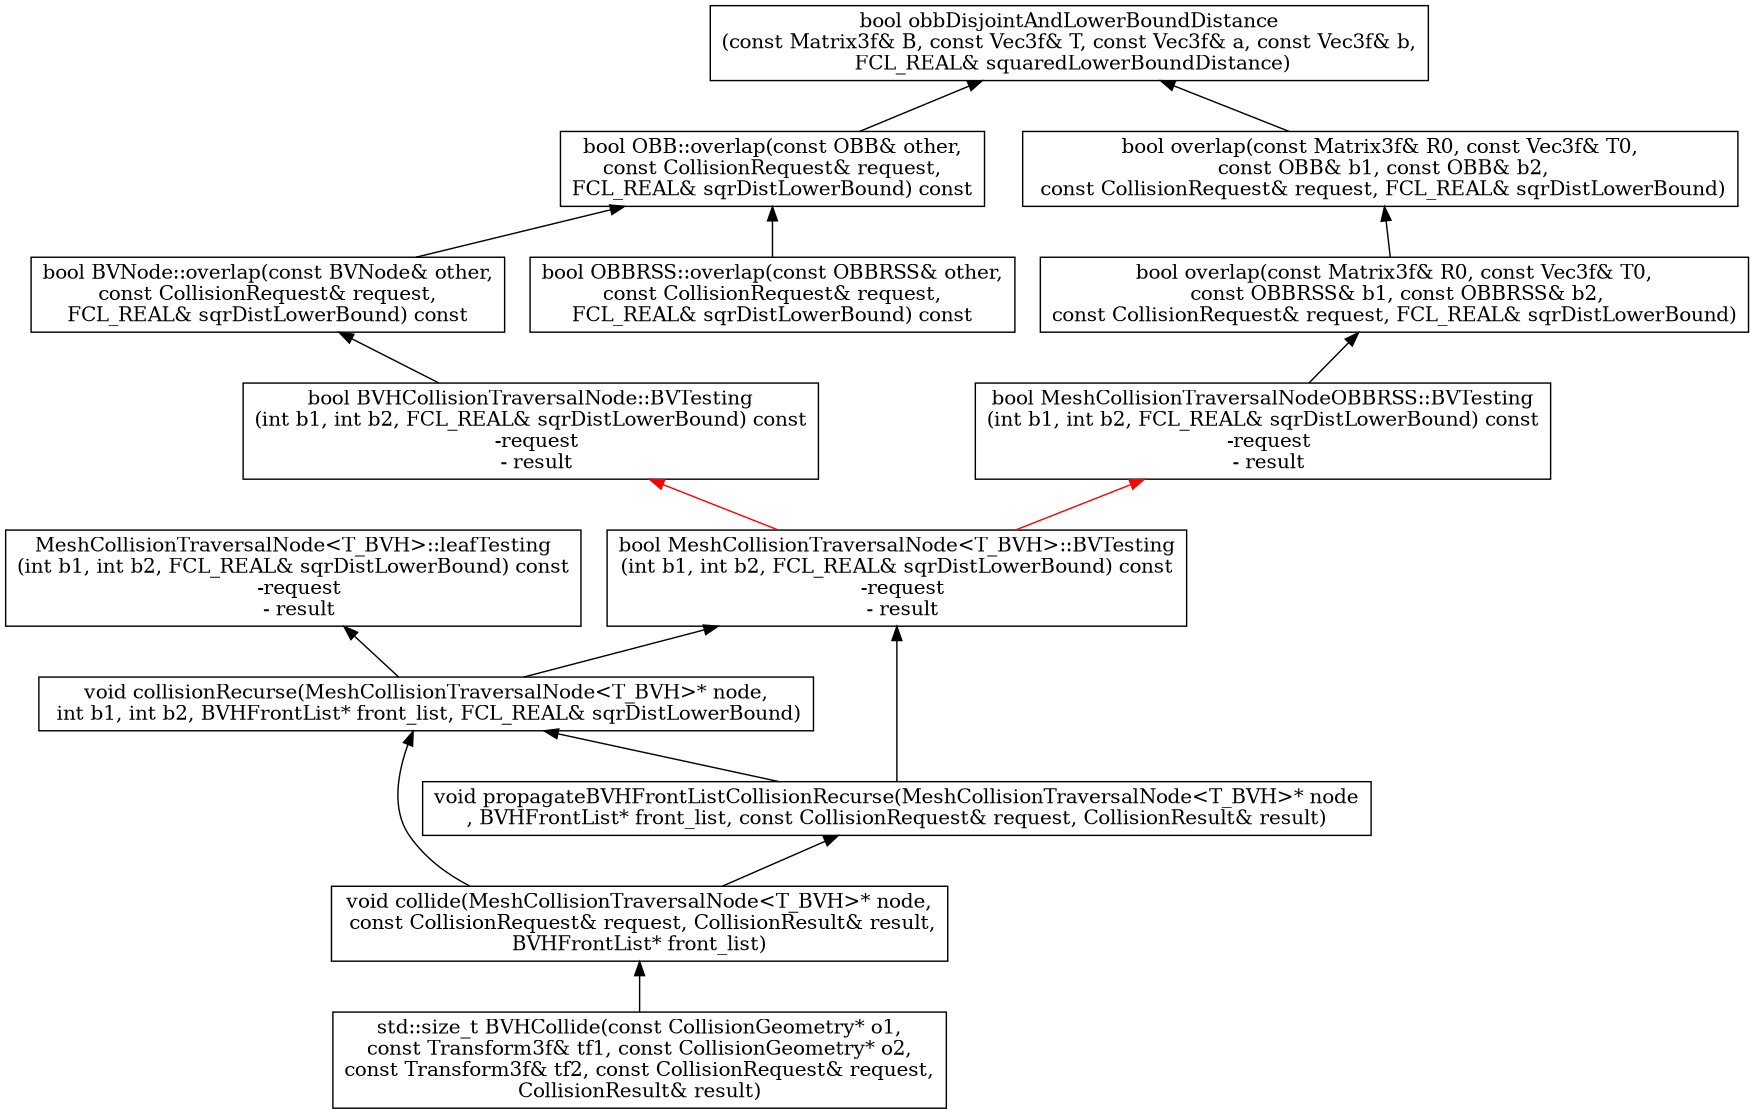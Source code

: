 digraph CD  {

	rankdir = BT
	compound=true
        size = 11.7

        "std::size_t BVHCollide(const CollisionGeometry* o1,\nconst Transform3f& tf1, const CollisionGeometry* o2,\nconst Transform3f& tf2, const CollisionRequest& request,\nCollisionResult& result)" [shape = box]
        "bool OBB::overlap(const OBB& other,\nconst CollisionRequest& request,\nFCL_REAL& sqrDistLowerBound) const" [shape = box]
        "bool OBBRSS::overlap(const OBBRSS& other,\nconst CollisionRequest& request,\nFCL_REAL& sqrDistLowerBound) const" [shape = box]
        "bool overlap(const Matrix3f& R0, const Vec3f& T0,\n const OBB& b1, const OBB& b2,\n const CollisionRequest& request, FCL_REAL& sqrDistLowerBound)" [shape = box]
        "bool overlap(const Matrix3f& R0, const Vec3f& T0,\n const OBBRSS& b1, const OBBRSS& b2,\nconst CollisionRequest& request, FCL_REAL& sqrDistLowerBound)" [shape = box]
        "bool BVNode::overlap(const BVNode& other,\nconst CollisionRequest& request,\nFCL_REAL& sqrDistLowerBound) const" [shape = box]
        "bool BVHCollisionTraversalNode::BVTesting\n(int b1, int b2, FCL_REAL& sqrDistLowerBound) const\n  -request\n  - result" [shape = box]
        "bool MeshCollisionTraversalNode<T_BVH>::BVTesting\n(int b1, int b2, FCL_REAL& sqrDistLowerBound) const\n  -request\n  - result" [shape = box]
        "void collide(MeshCollisionTraversalNode<T_BVH>* node,\n const CollisionRequest& request, CollisionResult& result,\nBVHFrontList* front_list)" [shape = box]
        "void collisionRecurse(MeshCollisionTraversalNode<T_BVH>* node,\n int b1, int b2, BVHFrontList* front_list, FCL_REAL& sqrDistLowerBound)" [shape = box]
        "void propagateBVHFrontListCollisionRecurse(MeshCollisionTraversalNode<T_BVH>* node\n, BVHFrontList* front_list, const CollisionRequest& request, CollisionResult& result)" [shape = box]
        "bool MeshCollisionTraversalNodeOBBRSS::BVTesting\n(int b1, int b2, FCL_REAL& sqrDistLowerBound) const\n  -request\n  - result" [shape = box]
        "MeshCollisionTraversalNode<T_BVH>::leafTesting\n(int b1, int b2, FCL_REAL& sqrDistLowerBound) const\n  -request\n  - result" [shape = box]
        "bool obbDisjointAndLowerBoundDistance\n(const Matrix3f& B, const Vec3f& T, const Vec3f& a, const Vec3f& b,\n FCL_REAL& squaredLowerBoundDistance)" [shape = box]

         "std::size_t BVHCollide(const CollisionGeometry* o1,\nconst Transform3f& tf1, const CollisionGeometry* o2,\nconst Transform3f& tf2, const CollisionRequest& request,\nCollisionResult& result)" -> "void collide(MeshCollisionTraversalNode<T_BVH>* node,\n const CollisionRequest& request, CollisionResult& result,\nBVHFrontList* front_list)"
        "bool OBB::overlap(const OBB& other,\nconst CollisionRequest& request,\nFCL_REAL& sqrDistLowerBound) const" -> "bool obbDisjointAndLowerBoundDistance\n(const Matrix3f& B, const Vec3f& T, const Vec3f& a, const Vec3f& b,\n FCL_REAL& squaredLowerBoundDistance)"
        "bool overlap(const Matrix3f& R0, const Vec3f& T0,\n const OBB& b1, const OBB& b2,\n const CollisionRequest& request, FCL_REAL& sqrDistLowerBound)" -> "bool obbDisjointAndLowerBoundDistance\n(const Matrix3f& B, const Vec3f& T, const Vec3f& a, const Vec3f& b,\n FCL_REAL& squaredLowerBoundDistance)"
        "bool overlap(const Matrix3f& R0, const Vec3f& T0,\n const OBBRSS& b1, const OBBRSS& b2,\nconst CollisionRequest& request, FCL_REAL& sqrDistLowerBound)" -> "bool overlap(const Matrix3f& R0, const Vec3f& T0,\n const OBB& b1, const OBB& b2,\n const CollisionRequest& request, FCL_REAL& sqrDistLowerBound)"
        "void collide(MeshCollisionTraversalNode<T_BVH>* node,\n const CollisionRequest& request, CollisionResult& result,\nBVHFrontList* front_list)"-> "void propagateBVHFrontListCollisionRecurse(MeshCollisionTraversalNode<T_BVH>* node\n, BVHFrontList* front_list, const CollisionRequest& request, CollisionResult& result)"
        "void collide(MeshCollisionTraversalNode<T_BVH>* node,\n const CollisionRequest& request, CollisionResult& result,\nBVHFrontList* front_list)" -> "void collisionRecurse(MeshCollisionTraversalNode<T_BVH>* node,\n int b1, int b2, BVHFrontList* front_list, FCL_REAL& sqrDistLowerBound)"
        "void collisionRecurse(MeshCollisionTraversalNode<T_BVH>* node,\n int b1, int b2, BVHFrontList* front_list, FCL_REAL& sqrDistLowerBound)" -> "bool MeshCollisionTraversalNode<T_BVH>::BVTesting\n(int b1, int b2, FCL_REAL& sqrDistLowerBound) const\n  -request\n  - result"
        "void collisionRecurse(MeshCollisionTraversalNode<T_BVH>* node,\n int b1, int b2, BVHFrontList* front_list, FCL_REAL& sqrDistLowerBound)" -> "MeshCollisionTraversalNode<T_BVH>::leafTesting\n(int b1, int b2, FCL_REAL& sqrDistLowerBound) const\n  -request\n  - result"
        "void propagateBVHFrontListCollisionRecurse(MeshCollisionTraversalNode<T_BVH>* node\n, BVHFrontList* front_list, const CollisionRequest& request, CollisionResult& result)" -> "void collisionRecurse(MeshCollisionTraversalNode<T_BVH>* node,\n int b1, int b2, BVHFrontList* front_list, FCL_REAL& sqrDistLowerBound)"
        "void propagateBVHFrontListCollisionRecurse(MeshCollisionTraversalNode<T_BVH>* node\n, BVHFrontList* front_list, const CollisionRequest& request, CollisionResult& result)" -> "bool MeshCollisionTraversalNode<T_BVH>::BVTesting\n(int b1, int b2, FCL_REAL& sqrDistLowerBound) const\n  -request\n  - result"
"bool MeshCollisionTraversalNodeOBBRSS::BVTesting\n(int b1, int b2, FCL_REAL& sqrDistLowerBound) const\n  -request\n  - result" -> "bool overlap(const Matrix3f& R0, const Vec3f& T0,\n const OBBRSS& b1, const OBBRSS& b2,\nconst CollisionRequest& request, FCL_REAL& sqrDistLowerBound)"
      "bool MeshCollisionTraversalNode<T_BVH>::BVTesting\n(int b1, int b2, FCL_REAL& sqrDistLowerBound) const\n  -request\n  - result" -> "bool MeshCollisionTraversalNodeOBBRSS::BVTesting\n(int b1, int b2, FCL_REAL& sqrDistLowerBound) const\n  -request\n  - result" [color=red]
      "bool MeshCollisionTraversalNode<T_BVH>::BVTesting\n(int b1, int b2, FCL_REAL& sqrDistLowerBound) const\n  -request\n  - result" -> "bool BVHCollisionTraversalNode::BVTesting\n(int b1, int b2, FCL_REAL& sqrDistLowerBound) const\n  -request\n  - result" [color = red]
      "bool OBBRSS::overlap(const OBBRSS& other,\nconst CollisionRequest& request,\nFCL_REAL& sqrDistLowerBound) const" -> "bool OBB::overlap(const OBB& other,\nconst CollisionRequest& request,\nFCL_REAL& sqrDistLowerBound) const"
      "bool BVNode::overlap(const BVNode& other,\nconst CollisionRequest& request,\nFCL_REAL& sqrDistLowerBound) const" -> "bool OBB::overlap(const OBB& other,\nconst CollisionRequest& request,\nFCL_REAL& sqrDistLowerBound) const"
      "bool BVHCollisionTraversalNode::BVTesting\n(int b1, int b2, FCL_REAL& sqrDistLowerBound) const\n  -request\n  - result" -> "bool BVNode::overlap(const BVNode& other,\nconst CollisionRequest& request,\nFCL_REAL& sqrDistLowerBound) const"
}